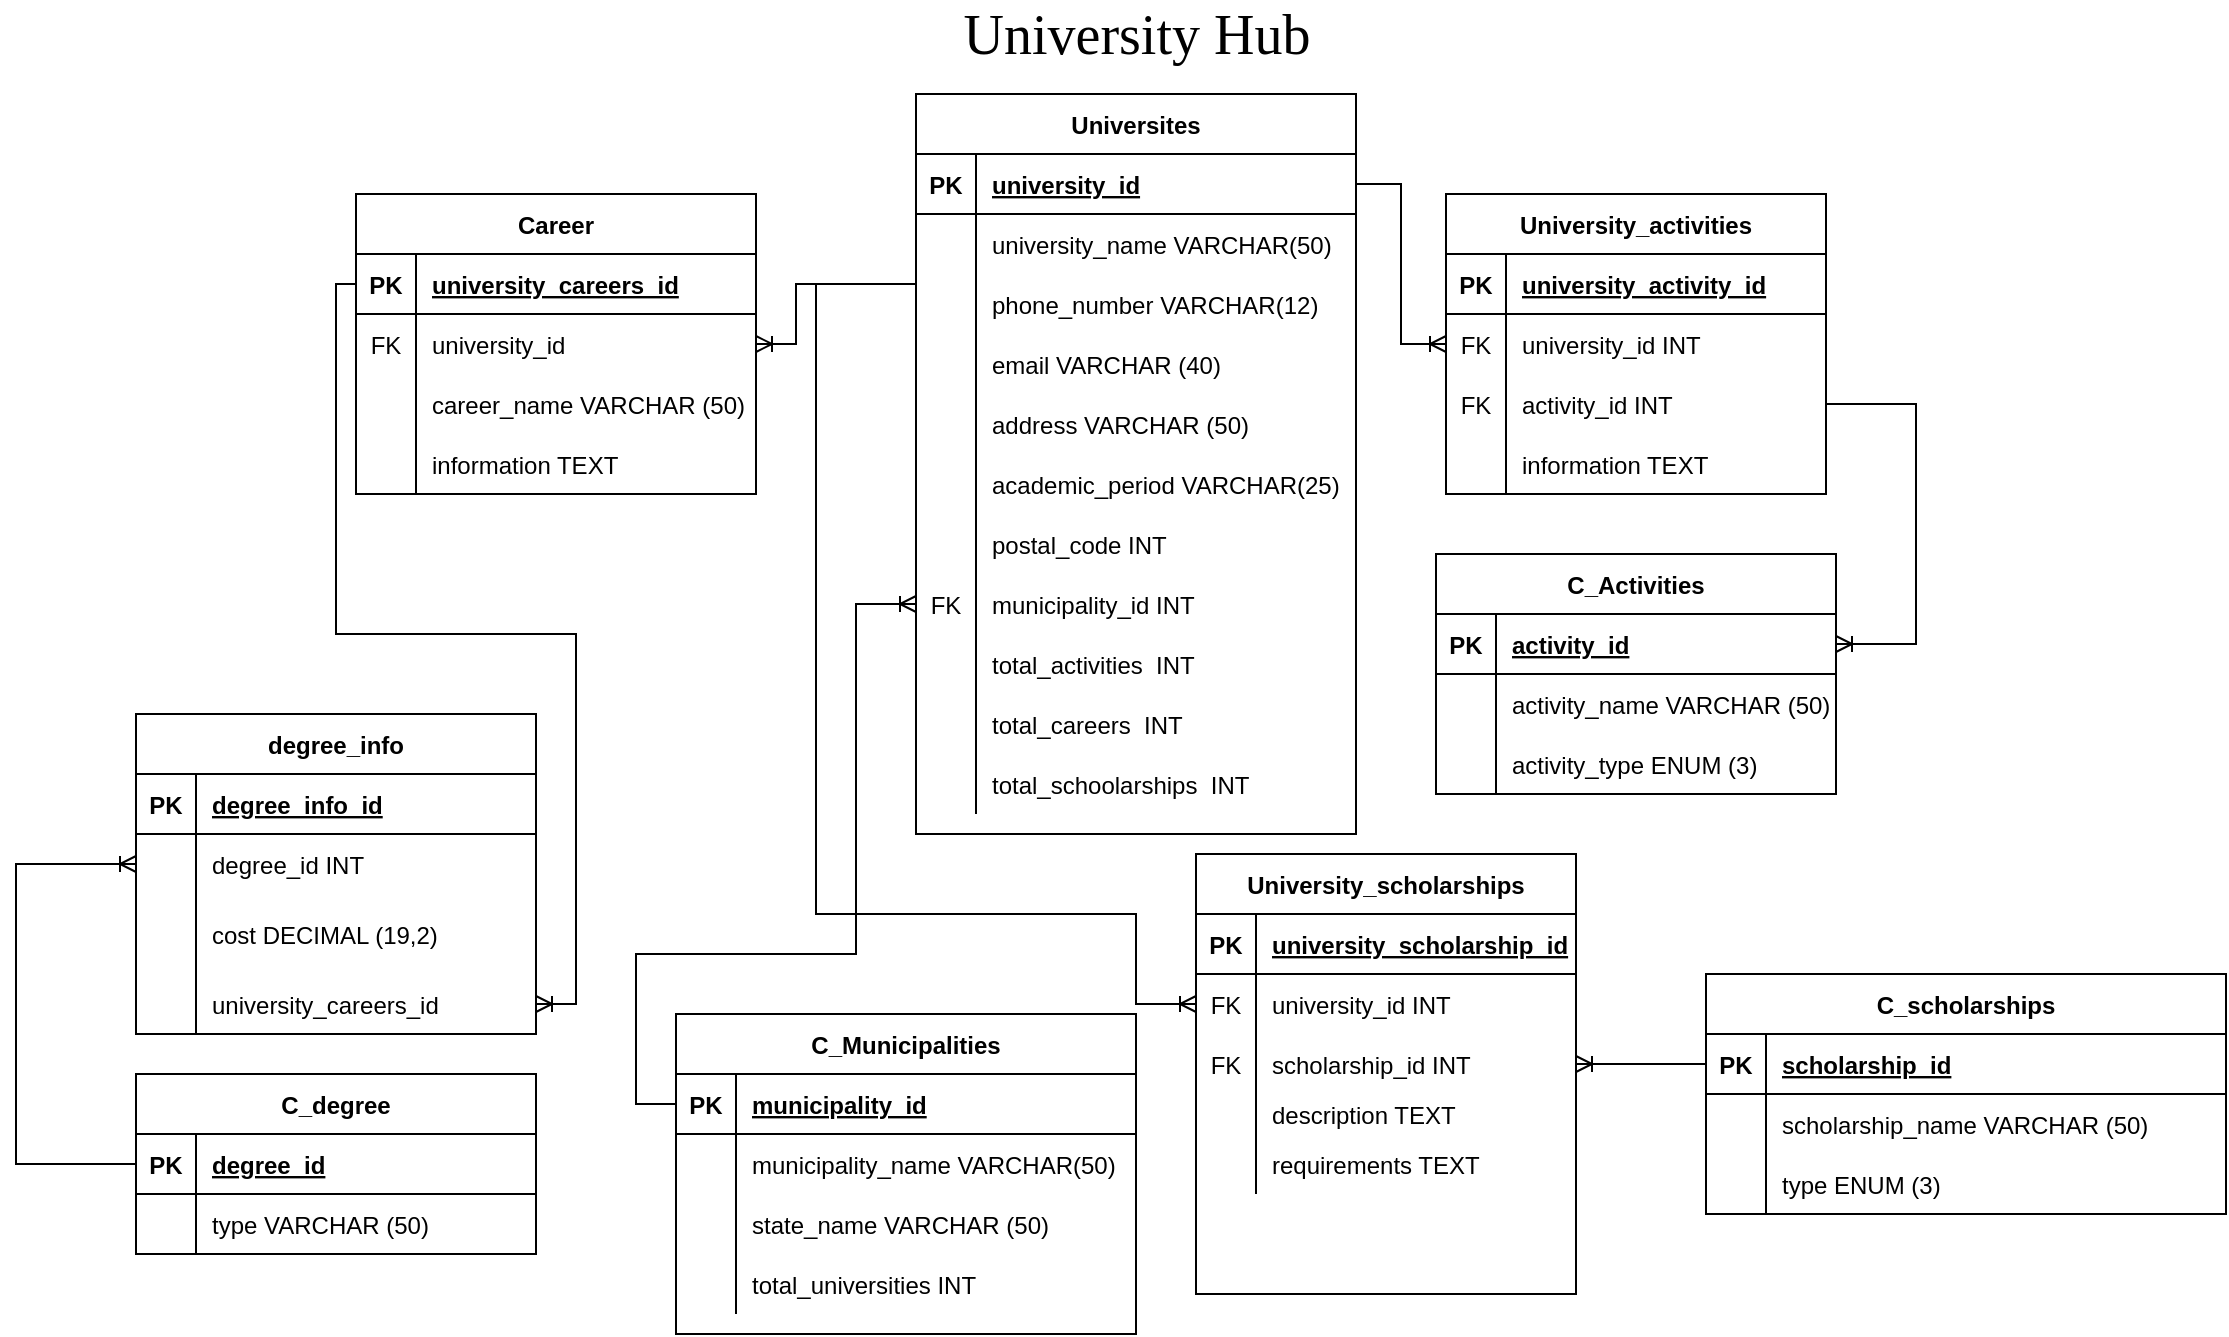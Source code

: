 <mxfile version="13.8.0" type="github">
  <diagram id="W1sH6OFh1roLbbkazUPK" name="Page-1">
    <mxGraphModel dx="1677" dy="483" grid="1" gridSize="10" guides="1" tooltips="1" connect="1" arrows="1" fold="1" page="1" pageScale="1" pageWidth="850" pageHeight="1100" math="0" shadow="0">
      <root>
        <mxCell id="0" />
        <mxCell id="1" parent="0" />
        <mxCell id="lba87AovnTTibqNIR0Lu-68" value="&lt;font style=&quot;font-size: 28px&quot; face=&quot;Times New Roman&quot;&gt;University Hub&lt;/font&gt;" style="text;html=1;align=center;verticalAlign=middle;resizable=0;points=[];autosize=1;" parent="1" vertex="1">
          <mxGeometry x="435" y="30" width="190" height="20" as="geometry" />
        </mxCell>
        <mxCell id="pxVktZgsF56bEJFusA_2-3" style="edgeStyle=orthogonalEdgeStyle;rounded=0;orthogonalLoop=1;jettySize=auto;html=1;exitX=0;exitY=0.5;exitDx=0;exitDy=0;entryX=1;entryY=0.5;entryDx=0;entryDy=0;startArrow=none;startFill=0;endArrow=ERoneToMany;endFill=0;" parent="1" source="lba87AovnTTibqNIR0Lu-54" target="qsJC-0brQPdeC4saic5G-62" edge="1">
          <mxGeometry relative="1" as="geometry">
            <Array as="points">
              <mxPoint x="420" y="165" />
              <mxPoint x="360" y="165" />
              <mxPoint x="360" y="195" />
            </Array>
          </mxGeometry>
        </mxCell>
        <mxCell id="pxVktZgsF56bEJFusA_2-8" style="rounded=0;orthogonalLoop=1;jettySize=auto;elbow=vertical;html=1;entryX=0;entryY=0.5;entryDx=0;entryDy=0;startArrow=none;startFill=0;endArrow=ERoneToMany;endFill=0;edgeStyle=orthogonalEdgeStyle;exitX=0;exitY=0.5;exitDx=0;exitDy=0;" parent="1" source="lba87AovnTTibqNIR0Lu-70" target="qsJC-0brQPdeC4saic5G-96" edge="1">
          <mxGeometry relative="1" as="geometry">
            <Array as="points">
              <mxPoint x="280" y="575" />
              <mxPoint x="280" y="500" />
              <mxPoint x="390" y="500" />
              <mxPoint x="390" y="325" />
            </Array>
            <mxPoint x="270" y="565" as="sourcePoint" />
          </mxGeometry>
        </mxCell>
        <mxCell id="pxVktZgsF56bEJFusA_2-9" style="edgeStyle=orthogonalEdgeStyle;rounded=0;orthogonalLoop=1;jettySize=auto;html=1;exitX=1;exitY=0.5;exitDx=0;exitDy=0;entryX=0;entryY=0.5;entryDx=0;entryDy=0;startArrow=none;startFill=0;endArrow=ERoneToMany;endFill=0;" parent="1" source="lba87AovnTTibqNIR0Lu-54" target="stJN1wXWKb7YKqjHWtWD-20" edge="1">
          <mxGeometry relative="1" as="geometry" />
        </mxCell>
        <mxCell id="pxVktZgsF56bEJFusA_2-10" style="edgeStyle=orthogonalEdgeStyle;rounded=0;orthogonalLoop=1;jettySize=auto;html=1;exitX=1;exitY=0.5;exitDx=0;exitDy=0;startArrow=none;startFill=0;endArrow=ERoneToMany;endFill=0;entryX=1;entryY=0.5;entryDx=0;entryDy=0;" parent="1" source="stJN1wXWKb7YKqjHWtWD-23" target="lba87AovnTTibqNIR0Lu-96" edge="1">
          <mxGeometry relative="1" as="geometry">
            <mxPoint x="950" y="420" as="targetPoint" />
            <Array as="points">
              <mxPoint x="920" y="225" />
              <mxPoint x="920" y="345" />
            </Array>
          </mxGeometry>
        </mxCell>
        <mxCell id="pxVktZgsF56bEJFusA_2-11" style="edgeStyle=orthogonalEdgeStyle;rounded=0;orthogonalLoop=1;jettySize=auto;html=1;startArrow=none;startFill=0;endArrow=ERoneToMany;endFill=0;exitX=0;exitY=0.5;exitDx=0;exitDy=0;entryX=0;entryY=0.5;entryDx=0;entryDy=0;" parent="1" source="lba87AovnTTibqNIR0Lu-54" target="1g-ScU-cDc40kMfAlM5p-13" edge="1">
          <mxGeometry relative="1" as="geometry">
            <Array as="points">
              <mxPoint x="420" y="165" />
              <mxPoint x="370" y="165" />
              <mxPoint x="370" y="480" />
              <mxPoint x="530" y="480" />
              <mxPoint x="530" y="525" />
            </Array>
            <mxPoint x="380" y="220" as="sourcePoint" />
            <mxPoint x="370" y="565" as="targetPoint" />
          </mxGeometry>
        </mxCell>
        <mxCell id="stJN1wXWKb7YKqjHWtWD-16" value="University_activities" style="shape=table;startSize=30;container=1;collapsible=1;childLayout=tableLayout;fixedRows=1;rowLines=0;fontStyle=1;align=center;resizeLast=1;" parent="1" vertex="1">
          <mxGeometry x="685" y="120" width="190" height="150" as="geometry" />
        </mxCell>
        <mxCell id="stJN1wXWKb7YKqjHWtWD-17" value="" style="shape=partialRectangle;collapsible=0;dropTarget=0;pointerEvents=0;fillColor=none;top=0;left=0;bottom=1;right=0;points=[[0,0.5],[1,0.5]];portConstraint=eastwest;" parent="stJN1wXWKb7YKqjHWtWD-16" vertex="1">
          <mxGeometry y="30" width="190" height="30" as="geometry" />
        </mxCell>
        <mxCell id="stJN1wXWKb7YKqjHWtWD-18" value="PK" style="shape=partialRectangle;connectable=0;fillColor=none;top=0;left=0;bottom=0;right=0;fontStyle=1;overflow=hidden;" parent="stJN1wXWKb7YKqjHWtWD-17" vertex="1">
          <mxGeometry width="30" height="30" as="geometry" />
        </mxCell>
        <mxCell id="stJN1wXWKb7YKqjHWtWD-19" value="university_activity_id" style="shape=partialRectangle;connectable=0;fillColor=none;top=0;left=0;bottom=0;right=0;align=left;spacingLeft=6;fontStyle=5;overflow=hidden;" parent="stJN1wXWKb7YKqjHWtWD-17" vertex="1">
          <mxGeometry x="30" width="160" height="30" as="geometry" />
        </mxCell>
        <mxCell id="stJN1wXWKb7YKqjHWtWD-20" value="" style="shape=partialRectangle;collapsible=0;dropTarget=0;pointerEvents=0;fillColor=none;top=0;left=0;bottom=0;right=0;points=[[0,0.5],[1,0.5]];portConstraint=eastwest;" parent="stJN1wXWKb7YKqjHWtWD-16" vertex="1">
          <mxGeometry y="60" width="190" height="30" as="geometry" />
        </mxCell>
        <mxCell id="stJN1wXWKb7YKqjHWtWD-21" value="FK" style="shape=partialRectangle;connectable=0;fillColor=none;top=0;left=0;bottom=0;right=0;editable=1;overflow=hidden;" parent="stJN1wXWKb7YKqjHWtWD-20" vertex="1">
          <mxGeometry width="30" height="30" as="geometry" />
        </mxCell>
        <mxCell id="stJN1wXWKb7YKqjHWtWD-22" value="university_id INT " style="shape=partialRectangle;connectable=0;fillColor=none;top=0;left=0;bottom=0;right=0;align=left;spacingLeft=6;overflow=hidden;" parent="stJN1wXWKb7YKqjHWtWD-20" vertex="1">
          <mxGeometry x="30" width="160" height="30" as="geometry" />
        </mxCell>
        <mxCell id="stJN1wXWKb7YKqjHWtWD-23" value="" style="shape=partialRectangle;collapsible=0;dropTarget=0;pointerEvents=0;fillColor=none;top=0;left=0;bottom=0;right=0;points=[[0,0.5],[1,0.5]];portConstraint=eastwest;" parent="stJN1wXWKb7YKqjHWtWD-16" vertex="1">
          <mxGeometry y="90" width="190" height="30" as="geometry" />
        </mxCell>
        <mxCell id="stJN1wXWKb7YKqjHWtWD-24" value="FK" style="shape=partialRectangle;connectable=0;fillColor=none;top=0;left=0;bottom=0;right=0;editable=1;overflow=hidden;" parent="stJN1wXWKb7YKqjHWtWD-23" vertex="1">
          <mxGeometry width="30" height="30" as="geometry" />
        </mxCell>
        <mxCell id="stJN1wXWKb7YKqjHWtWD-25" value="activity_id INT" style="shape=partialRectangle;connectable=0;fillColor=none;top=0;left=0;bottom=0;right=0;align=left;spacingLeft=6;overflow=hidden;" parent="stJN1wXWKb7YKqjHWtWD-23" vertex="1">
          <mxGeometry x="30" width="160" height="30" as="geometry" />
        </mxCell>
        <mxCell id="qsJC-0brQPdeC4saic5G-6" value="" style="shape=partialRectangle;collapsible=0;dropTarget=0;pointerEvents=0;fillColor=none;top=0;left=0;bottom=0;right=0;points=[[0,0.5],[1,0.5]];portConstraint=eastwest;" parent="stJN1wXWKb7YKqjHWtWD-16" vertex="1">
          <mxGeometry y="120" width="190" height="30" as="geometry" />
        </mxCell>
        <mxCell id="qsJC-0brQPdeC4saic5G-7" value="" style="shape=partialRectangle;connectable=0;fillColor=none;top=0;left=0;bottom=0;right=0;editable=1;overflow=hidden;" parent="qsJC-0brQPdeC4saic5G-6" vertex="1">
          <mxGeometry width="30" height="30" as="geometry" />
        </mxCell>
        <mxCell id="qsJC-0brQPdeC4saic5G-8" value="information TEXT" style="shape=partialRectangle;connectable=0;fillColor=none;top=0;left=0;bottom=0;right=0;align=left;spacingLeft=6;overflow=hidden;" parent="qsJC-0brQPdeC4saic5G-6" vertex="1">
          <mxGeometry x="30" width="160" height="30" as="geometry" />
        </mxCell>
        <mxCell id="1g-ScU-cDc40kMfAlM5p-40" style="edgeStyle=orthogonalEdgeStyle;rounded=0;orthogonalLoop=1;jettySize=auto;html=1;entryX=1;entryY=0.5;entryDx=0;entryDy=0;endArrow=ERoneToMany;endFill=0;" parent="1" source="JNHCOuILpo2n0i_o9hOy-5" target="1g-ScU-cDc40kMfAlM5p-16" edge="1">
          <mxGeometry relative="1" as="geometry" />
        </mxCell>
        <mxCell id="F77yTZBnepwY1_RPkBRX-1" style="edgeStyle=orthogonalEdgeStyle;rounded=0;orthogonalLoop=1;jettySize=auto;html=1;entryX=1;entryY=0.5;entryDx=0;entryDy=0;endArrow=ERoneToMany;endFill=0;" parent="1" source="qsJC-0brQPdeC4saic5G-59" target="r0kyA6fK4zzbFS_wmZIa-22" edge="1">
          <mxGeometry relative="1" as="geometry">
            <Array as="points">
              <mxPoint x="130" y="165" />
              <mxPoint x="130" y="340" />
              <mxPoint x="250" y="340" />
              <mxPoint x="250" y="525" />
            </Array>
          </mxGeometry>
        </mxCell>
        <mxCell id="F77yTZBnepwY1_RPkBRX-3" style="edgeStyle=orthogonalEdgeStyle;rounded=0;orthogonalLoop=1;jettySize=auto;html=1;entryX=0;entryY=0.5;entryDx=0;entryDy=0;startArrow=none;startFill=0;endArrow=ERoneToMany;endFill=0;exitX=0;exitY=0.5;exitDx=0;exitDy=0;" parent="1" source="r0kyA6fK4zzbFS_wmZIa-2" target="r0kyA6fK4zzbFS_wmZIa-16" edge="1">
          <mxGeometry relative="1" as="geometry">
            <Array as="points">
              <mxPoint x="-30" y="605" />
              <mxPoint x="-30" y="455" />
            </Array>
          </mxGeometry>
        </mxCell>
        <mxCell id="1g-ScU-cDc40kMfAlM5p-9" value="University_scholarships" style="shape=table;startSize=30;container=1;collapsible=1;childLayout=tableLayout;fixedRows=1;rowLines=0;fontStyle=1;align=center;resizeLast=1;" parent="1" vertex="1">
          <mxGeometry x="560" y="450" width="190" height="220" as="geometry" />
        </mxCell>
        <mxCell id="1g-ScU-cDc40kMfAlM5p-10" value="" style="shape=partialRectangle;collapsible=0;dropTarget=0;pointerEvents=0;fillColor=none;top=0;left=0;bottom=1;right=0;points=[[0,0.5],[1,0.5]];portConstraint=eastwest;" parent="1g-ScU-cDc40kMfAlM5p-9" vertex="1">
          <mxGeometry y="30" width="190" height="30" as="geometry" />
        </mxCell>
        <mxCell id="1g-ScU-cDc40kMfAlM5p-11" value="PK" style="shape=partialRectangle;connectable=0;fillColor=none;top=0;left=0;bottom=0;right=0;fontStyle=1;overflow=hidden;" parent="1g-ScU-cDc40kMfAlM5p-10" vertex="1">
          <mxGeometry width="30" height="30" as="geometry" />
        </mxCell>
        <mxCell id="1g-ScU-cDc40kMfAlM5p-12" value="university_scholarship_id" style="shape=partialRectangle;connectable=0;fillColor=none;top=0;left=0;bottom=0;right=0;align=left;spacingLeft=6;fontStyle=5;overflow=hidden;" parent="1g-ScU-cDc40kMfAlM5p-10" vertex="1">
          <mxGeometry x="30" width="160" height="30" as="geometry" />
        </mxCell>
        <mxCell id="1g-ScU-cDc40kMfAlM5p-13" value="" style="shape=partialRectangle;collapsible=0;dropTarget=0;pointerEvents=0;fillColor=none;top=0;left=0;bottom=0;right=0;points=[[0,0.5],[1,0.5]];portConstraint=eastwest;" parent="1g-ScU-cDc40kMfAlM5p-9" vertex="1">
          <mxGeometry y="60" width="190" height="30" as="geometry" />
        </mxCell>
        <mxCell id="1g-ScU-cDc40kMfAlM5p-14" value="FK" style="shape=partialRectangle;connectable=0;fillColor=none;top=0;left=0;bottom=0;right=0;editable=1;overflow=hidden;" parent="1g-ScU-cDc40kMfAlM5p-13" vertex="1">
          <mxGeometry width="30" height="30" as="geometry" />
        </mxCell>
        <mxCell id="1g-ScU-cDc40kMfAlM5p-15" value="university_id INT " style="shape=partialRectangle;connectable=0;fillColor=none;top=0;left=0;bottom=0;right=0;align=left;spacingLeft=6;overflow=hidden;" parent="1g-ScU-cDc40kMfAlM5p-13" vertex="1">
          <mxGeometry x="30" width="160" height="30" as="geometry" />
        </mxCell>
        <mxCell id="1g-ScU-cDc40kMfAlM5p-16" value="" style="shape=partialRectangle;collapsible=0;dropTarget=0;pointerEvents=0;fillColor=none;top=0;left=0;bottom=0;right=0;points=[[0,0.5],[1,0.5]];portConstraint=eastwest;" parent="1g-ScU-cDc40kMfAlM5p-9" vertex="1">
          <mxGeometry y="90" width="190" height="30" as="geometry" />
        </mxCell>
        <mxCell id="1g-ScU-cDc40kMfAlM5p-17" value="FK" style="shape=partialRectangle;connectable=0;fillColor=none;top=0;left=0;bottom=0;right=0;editable=1;overflow=hidden;" parent="1g-ScU-cDc40kMfAlM5p-16" vertex="1">
          <mxGeometry width="30" height="30" as="geometry" />
        </mxCell>
        <mxCell id="1g-ScU-cDc40kMfAlM5p-18" value="scholarship_id INT" style="shape=partialRectangle;connectable=0;fillColor=none;top=0;left=0;bottom=0;right=0;align=left;spacingLeft=6;overflow=hidden;" parent="1g-ScU-cDc40kMfAlM5p-16" vertex="1">
          <mxGeometry x="30" width="160" height="30" as="geometry" />
        </mxCell>
        <mxCell id="1g-ScU-cDc40kMfAlM5p-27" value="" style="shape=partialRectangle;collapsible=0;dropTarget=0;pointerEvents=0;fillColor=none;top=0;left=0;bottom=0;right=0;points=[[0,0.5],[1,0.5]];portConstraint=eastwest;" parent="1g-ScU-cDc40kMfAlM5p-9" vertex="1">
          <mxGeometry y="120" width="190" height="20" as="geometry" />
        </mxCell>
        <mxCell id="1g-ScU-cDc40kMfAlM5p-28" value="" style="shape=partialRectangle;connectable=0;fillColor=none;top=0;left=0;bottom=0;right=0;editable=1;overflow=hidden;" parent="1g-ScU-cDc40kMfAlM5p-27" vertex="1">
          <mxGeometry width="30" height="20" as="geometry" />
        </mxCell>
        <mxCell id="1g-ScU-cDc40kMfAlM5p-29" value="description TEXT" style="shape=partialRectangle;connectable=0;fillColor=none;top=0;left=0;bottom=0;right=0;align=left;spacingLeft=6;overflow=hidden;" parent="1g-ScU-cDc40kMfAlM5p-27" vertex="1">
          <mxGeometry x="30" width="160" height="20" as="geometry" />
        </mxCell>
        <mxCell id="1g-ScU-cDc40kMfAlM5p-33" value="" style="shape=partialRectangle;collapsible=0;dropTarget=0;pointerEvents=0;fillColor=none;top=0;left=0;bottom=0;right=0;points=[[0,0.5],[1,0.5]];portConstraint=eastwest;" parent="1g-ScU-cDc40kMfAlM5p-9" vertex="1">
          <mxGeometry y="140" width="190" height="30" as="geometry" />
        </mxCell>
        <mxCell id="1g-ScU-cDc40kMfAlM5p-34" value="" style="shape=partialRectangle;connectable=0;fillColor=none;top=0;left=0;bottom=0;right=0;editable=1;overflow=hidden;" parent="1g-ScU-cDc40kMfAlM5p-33" vertex="1">
          <mxGeometry width="30" height="30" as="geometry" />
        </mxCell>
        <mxCell id="1g-ScU-cDc40kMfAlM5p-35" value="requirements TEXT" style="shape=partialRectangle;connectable=0;fillColor=none;top=0;left=0;bottom=0;right=0;align=left;spacingLeft=6;overflow=hidden;" parent="1g-ScU-cDc40kMfAlM5p-33" vertex="1">
          <mxGeometry x="30" width="160" height="30" as="geometry" />
        </mxCell>
        <mxCell id="JNHCOuILpo2n0i_o9hOy-4" value="C_scholarships" style="shape=table;startSize=30;container=1;collapsible=1;childLayout=tableLayout;fixedRows=1;rowLines=0;fontStyle=1;align=center;resizeLast=1;" parent="1" vertex="1">
          <mxGeometry x="815" y="510" width="260" height="120" as="geometry" />
        </mxCell>
        <mxCell id="JNHCOuILpo2n0i_o9hOy-5" value="" style="shape=partialRectangle;collapsible=0;dropTarget=0;pointerEvents=0;fillColor=none;top=0;left=0;bottom=1;right=0;points=[[0,0.5],[1,0.5]];portConstraint=eastwest;" parent="JNHCOuILpo2n0i_o9hOy-4" vertex="1">
          <mxGeometry y="30" width="260" height="30" as="geometry" />
        </mxCell>
        <mxCell id="JNHCOuILpo2n0i_o9hOy-6" value="PK" style="shape=partialRectangle;connectable=0;fillColor=none;top=0;left=0;bottom=0;right=0;fontStyle=1;overflow=hidden;" parent="JNHCOuILpo2n0i_o9hOy-5" vertex="1">
          <mxGeometry width="30" height="30" as="geometry" />
        </mxCell>
        <mxCell id="JNHCOuILpo2n0i_o9hOy-7" value="scholarship_id" style="shape=partialRectangle;connectable=0;fillColor=none;top=0;left=0;bottom=0;right=0;align=left;spacingLeft=6;fontStyle=5;overflow=hidden;" parent="JNHCOuILpo2n0i_o9hOy-5" vertex="1">
          <mxGeometry x="30" width="230" height="30" as="geometry" />
        </mxCell>
        <mxCell id="JNHCOuILpo2n0i_o9hOy-8" value="" style="shape=partialRectangle;collapsible=0;dropTarget=0;pointerEvents=0;fillColor=none;top=0;left=0;bottom=0;right=0;points=[[0,0.5],[1,0.5]];portConstraint=eastwest;" parent="JNHCOuILpo2n0i_o9hOy-4" vertex="1">
          <mxGeometry y="60" width="260" height="30" as="geometry" />
        </mxCell>
        <mxCell id="JNHCOuILpo2n0i_o9hOy-9" value="" style="shape=partialRectangle;connectable=0;fillColor=none;top=0;left=0;bottom=0;right=0;editable=1;overflow=hidden;" parent="JNHCOuILpo2n0i_o9hOy-8" vertex="1">
          <mxGeometry width="30" height="30" as="geometry" />
        </mxCell>
        <mxCell id="JNHCOuILpo2n0i_o9hOy-10" value="scholarship_name VARCHAR (50)" style="shape=partialRectangle;connectable=0;fillColor=none;top=0;left=0;bottom=0;right=0;align=left;spacingLeft=6;overflow=hidden;" parent="JNHCOuILpo2n0i_o9hOy-8" vertex="1">
          <mxGeometry x="30" width="230" height="30" as="geometry" />
        </mxCell>
        <mxCell id="JNHCOuILpo2n0i_o9hOy-14" value="" style="shape=partialRectangle;collapsible=0;dropTarget=0;pointerEvents=0;fillColor=none;top=0;left=0;bottom=0;right=0;points=[[0,0.5],[1,0.5]];portConstraint=eastwest;" parent="JNHCOuILpo2n0i_o9hOy-4" vertex="1">
          <mxGeometry y="90" width="260" height="30" as="geometry" />
        </mxCell>
        <mxCell id="JNHCOuILpo2n0i_o9hOy-15" value="" style="shape=partialRectangle;connectable=0;fillColor=none;top=0;left=0;bottom=0;right=0;editable=1;overflow=hidden;" parent="JNHCOuILpo2n0i_o9hOy-14" vertex="1">
          <mxGeometry width="30" height="30" as="geometry" />
        </mxCell>
        <mxCell id="JNHCOuILpo2n0i_o9hOy-16" value="type ENUM (3)" style="shape=partialRectangle;connectable=0;fillColor=none;top=0;left=0;bottom=0;right=0;align=left;spacingLeft=6;overflow=hidden;" parent="JNHCOuILpo2n0i_o9hOy-14" vertex="1">
          <mxGeometry x="30" width="230" height="30" as="geometry" />
        </mxCell>
        <mxCell id="lba87AovnTTibqNIR0Lu-69" value="C_Municipalities" style="shape=table;startSize=30;container=1;collapsible=1;childLayout=tableLayout;fixedRows=1;rowLines=0;fontStyle=1;align=center;resizeLast=1;" parent="1" vertex="1">
          <mxGeometry x="300" y="530" width="230" height="160" as="geometry" />
        </mxCell>
        <mxCell id="lba87AovnTTibqNIR0Lu-70" value="" style="shape=partialRectangle;collapsible=0;dropTarget=0;pointerEvents=0;fillColor=none;top=0;left=0;bottom=1;right=0;points=[[0,0.5],[1,0.5]];portConstraint=eastwest;" parent="lba87AovnTTibqNIR0Lu-69" vertex="1">
          <mxGeometry y="30" width="230" height="30" as="geometry" />
        </mxCell>
        <mxCell id="lba87AovnTTibqNIR0Lu-71" value="PK" style="shape=partialRectangle;connectable=0;fillColor=none;top=0;left=0;bottom=0;right=0;fontStyle=1;overflow=hidden;" parent="lba87AovnTTibqNIR0Lu-70" vertex="1">
          <mxGeometry width="30" height="30" as="geometry" />
        </mxCell>
        <mxCell id="lba87AovnTTibqNIR0Lu-72" value="municipality_id" style="shape=partialRectangle;connectable=0;fillColor=none;top=0;left=0;bottom=0;right=0;align=left;spacingLeft=6;fontStyle=5;overflow=hidden;" parent="lba87AovnTTibqNIR0Lu-70" vertex="1">
          <mxGeometry x="30" width="200" height="30" as="geometry" />
        </mxCell>
        <mxCell id="lba87AovnTTibqNIR0Lu-73" value="" style="shape=partialRectangle;collapsible=0;dropTarget=0;pointerEvents=0;fillColor=none;top=0;left=0;bottom=0;right=0;points=[[0,0.5],[1,0.5]];portConstraint=eastwest;" parent="lba87AovnTTibqNIR0Lu-69" vertex="1">
          <mxGeometry y="60" width="230" height="30" as="geometry" />
        </mxCell>
        <mxCell id="lba87AovnTTibqNIR0Lu-74" value="" style="shape=partialRectangle;connectable=0;fillColor=none;top=0;left=0;bottom=0;right=0;editable=1;overflow=hidden;" parent="lba87AovnTTibqNIR0Lu-73" vertex="1">
          <mxGeometry width="30" height="30" as="geometry" />
        </mxCell>
        <mxCell id="lba87AovnTTibqNIR0Lu-75" value="municipality_name VARCHAR(50)" style="shape=partialRectangle;connectable=0;fillColor=none;top=0;left=0;bottom=0;right=0;align=left;spacingLeft=6;overflow=hidden;" parent="lba87AovnTTibqNIR0Lu-73" vertex="1">
          <mxGeometry x="30" width="200" height="30" as="geometry" />
        </mxCell>
        <mxCell id="lba87AovnTTibqNIR0Lu-76" value="" style="shape=partialRectangle;collapsible=0;dropTarget=0;pointerEvents=0;fillColor=none;top=0;left=0;bottom=0;right=0;points=[[0,0.5],[1,0.5]];portConstraint=eastwest;" parent="lba87AovnTTibqNIR0Lu-69" vertex="1">
          <mxGeometry y="90" width="230" height="30" as="geometry" />
        </mxCell>
        <mxCell id="lba87AovnTTibqNIR0Lu-77" value="" style="shape=partialRectangle;connectable=0;fillColor=none;top=0;left=0;bottom=0;right=0;editable=1;overflow=hidden;" parent="lba87AovnTTibqNIR0Lu-76" vertex="1">
          <mxGeometry width="30" height="30" as="geometry" />
        </mxCell>
        <mxCell id="lba87AovnTTibqNIR0Lu-78" value="state_name VARCHAR (50)" style="shape=partialRectangle;connectable=0;fillColor=none;top=0;left=0;bottom=0;right=0;align=left;spacingLeft=6;overflow=hidden;" parent="lba87AovnTTibqNIR0Lu-76" vertex="1">
          <mxGeometry x="30" width="200" height="30" as="geometry" />
        </mxCell>
        <mxCell id="R2dSOLeSsTXYsyFeUnN2-10" value="" style="shape=partialRectangle;collapsible=0;dropTarget=0;pointerEvents=0;fillColor=none;top=0;left=0;bottom=0;right=0;points=[[0,0.5],[1,0.5]];portConstraint=eastwest;" parent="lba87AovnTTibqNIR0Lu-69" vertex="1">
          <mxGeometry y="120" width="230" height="30" as="geometry" />
        </mxCell>
        <mxCell id="R2dSOLeSsTXYsyFeUnN2-11" value="" style="shape=partialRectangle;connectable=0;fillColor=none;top=0;left=0;bottom=0;right=0;editable=1;overflow=hidden;" parent="R2dSOLeSsTXYsyFeUnN2-10" vertex="1">
          <mxGeometry width="30" height="30" as="geometry" />
        </mxCell>
        <mxCell id="R2dSOLeSsTXYsyFeUnN2-12" value="total_universities INT" style="shape=partialRectangle;connectable=0;fillColor=none;top=0;left=0;bottom=0;right=0;align=left;spacingLeft=6;overflow=hidden;" parent="R2dSOLeSsTXYsyFeUnN2-10" vertex="1">
          <mxGeometry x="30" width="200" height="30" as="geometry" />
        </mxCell>
        <mxCell id="r0kyA6fK4zzbFS_wmZIa-12" value="degree_info" style="shape=table;startSize=30;container=1;collapsible=1;childLayout=tableLayout;fixedRows=1;rowLines=0;fontStyle=1;align=center;resizeLast=1;" parent="1" vertex="1">
          <mxGeometry x="30" y="380" width="200" height="160" as="geometry" />
        </mxCell>
        <mxCell id="r0kyA6fK4zzbFS_wmZIa-13" value="" style="shape=partialRectangle;collapsible=0;dropTarget=0;pointerEvents=0;fillColor=none;top=0;left=0;bottom=1;right=0;points=[[0,0.5],[1,0.5]];portConstraint=eastwest;" parent="r0kyA6fK4zzbFS_wmZIa-12" vertex="1">
          <mxGeometry y="30" width="200" height="30" as="geometry" />
        </mxCell>
        <mxCell id="r0kyA6fK4zzbFS_wmZIa-14" value="PK" style="shape=partialRectangle;connectable=0;fillColor=none;top=0;left=0;bottom=0;right=0;fontStyle=1;overflow=hidden;" parent="r0kyA6fK4zzbFS_wmZIa-13" vertex="1">
          <mxGeometry width="30" height="30" as="geometry" />
        </mxCell>
        <mxCell id="r0kyA6fK4zzbFS_wmZIa-15" value="degree_info_id" style="shape=partialRectangle;connectable=0;fillColor=none;top=0;left=0;bottom=0;right=0;align=left;spacingLeft=6;fontStyle=5;overflow=hidden;" parent="r0kyA6fK4zzbFS_wmZIa-13" vertex="1">
          <mxGeometry x="30" width="170" height="30" as="geometry" />
        </mxCell>
        <mxCell id="r0kyA6fK4zzbFS_wmZIa-16" value="" style="shape=partialRectangle;collapsible=0;dropTarget=0;pointerEvents=0;fillColor=none;top=0;left=0;bottom=0;right=0;points=[[0,0.5],[1,0.5]];portConstraint=eastwest;" parent="r0kyA6fK4zzbFS_wmZIa-12" vertex="1">
          <mxGeometry y="60" width="200" height="30" as="geometry" />
        </mxCell>
        <mxCell id="r0kyA6fK4zzbFS_wmZIa-17" value="" style="shape=partialRectangle;connectable=0;fillColor=none;top=0;left=0;bottom=0;right=0;editable=1;overflow=hidden;" parent="r0kyA6fK4zzbFS_wmZIa-16" vertex="1">
          <mxGeometry width="30" height="30" as="geometry" />
        </mxCell>
        <mxCell id="r0kyA6fK4zzbFS_wmZIa-18" value="degree_id INT" style="shape=partialRectangle;connectable=0;fillColor=none;top=0;left=0;bottom=0;right=0;align=left;spacingLeft=6;overflow=hidden;" parent="r0kyA6fK4zzbFS_wmZIa-16" vertex="1">
          <mxGeometry x="30" width="170" height="30" as="geometry" />
        </mxCell>
        <mxCell id="r0kyA6fK4zzbFS_wmZIa-19" value="" style="shape=partialRectangle;collapsible=0;dropTarget=0;pointerEvents=0;fillColor=none;top=0;left=0;bottom=0;right=0;points=[[0,0.5],[1,0.5]];portConstraint=eastwest;" parent="r0kyA6fK4zzbFS_wmZIa-12" vertex="1">
          <mxGeometry y="90" width="200" height="40" as="geometry" />
        </mxCell>
        <mxCell id="r0kyA6fK4zzbFS_wmZIa-20" value="" style="shape=partialRectangle;connectable=0;fillColor=none;top=0;left=0;bottom=0;right=0;editable=1;overflow=hidden;" parent="r0kyA6fK4zzbFS_wmZIa-19" vertex="1">
          <mxGeometry width="30" height="40" as="geometry" />
        </mxCell>
        <mxCell id="r0kyA6fK4zzbFS_wmZIa-21" value="cost DECIMAL (19,2)" style="shape=partialRectangle;connectable=0;fillColor=none;top=0;left=0;bottom=0;right=0;align=left;spacingLeft=6;overflow=hidden;" parent="r0kyA6fK4zzbFS_wmZIa-19" vertex="1">
          <mxGeometry x="30" width="170" height="40" as="geometry" />
        </mxCell>
        <mxCell id="r0kyA6fK4zzbFS_wmZIa-22" value="" style="shape=partialRectangle;collapsible=0;dropTarget=0;pointerEvents=0;fillColor=none;top=0;left=0;bottom=0;right=0;points=[[0,0.5],[1,0.5]];portConstraint=eastwest;" parent="r0kyA6fK4zzbFS_wmZIa-12" vertex="1">
          <mxGeometry y="130" width="200" height="30" as="geometry" />
        </mxCell>
        <mxCell id="r0kyA6fK4zzbFS_wmZIa-23" value="" style="shape=partialRectangle;connectable=0;fillColor=none;top=0;left=0;bottom=0;right=0;editable=1;overflow=hidden;" parent="r0kyA6fK4zzbFS_wmZIa-22" vertex="1">
          <mxGeometry width="30" height="30" as="geometry" />
        </mxCell>
        <mxCell id="r0kyA6fK4zzbFS_wmZIa-24" value="university_careers_id" style="shape=partialRectangle;connectable=0;fillColor=none;top=0;left=0;bottom=0;right=0;align=left;spacingLeft=6;overflow=hidden;" parent="r0kyA6fK4zzbFS_wmZIa-22" vertex="1">
          <mxGeometry x="30" width="170" height="30" as="geometry" />
        </mxCell>
        <mxCell id="r0kyA6fK4zzbFS_wmZIa-1" value="C_degree" style="shape=table;startSize=30;container=1;collapsible=1;childLayout=tableLayout;fixedRows=1;rowLines=0;fontStyle=1;align=center;resizeLast=1;" parent="1" vertex="1">
          <mxGeometry x="30" y="560" width="200" height="90" as="geometry" />
        </mxCell>
        <mxCell id="r0kyA6fK4zzbFS_wmZIa-2" value="" style="shape=partialRectangle;collapsible=0;dropTarget=0;pointerEvents=0;fillColor=none;top=0;left=0;bottom=1;right=0;points=[[0,0.5],[1,0.5]];portConstraint=eastwest;" parent="r0kyA6fK4zzbFS_wmZIa-1" vertex="1">
          <mxGeometry y="30" width="200" height="30" as="geometry" />
        </mxCell>
        <mxCell id="r0kyA6fK4zzbFS_wmZIa-3" value="PK" style="shape=partialRectangle;connectable=0;fillColor=none;top=0;left=0;bottom=0;right=0;fontStyle=1;overflow=hidden;" parent="r0kyA6fK4zzbFS_wmZIa-2" vertex="1">
          <mxGeometry width="30" height="30" as="geometry" />
        </mxCell>
        <mxCell id="r0kyA6fK4zzbFS_wmZIa-4" value="degree_id" style="shape=partialRectangle;connectable=0;fillColor=none;top=0;left=0;bottom=0;right=0;align=left;spacingLeft=6;fontStyle=5;overflow=hidden;" parent="r0kyA6fK4zzbFS_wmZIa-2" vertex="1">
          <mxGeometry x="30" width="170" height="30" as="geometry" />
        </mxCell>
        <mxCell id="r0kyA6fK4zzbFS_wmZIa-5" value="" style="shape=partialRectangle;collapsible=0;dropTarget=0;pointerEvents=0;fillColor=none;top=0;left=0;bottom=0;right=0;points=[[0,0.5],[1,0.5]];portConstraint=eastwest;" parent="r0kyA6fK4zzbFS_wmZIa-1" vertex="1">
          <mxGeometry y="60" width="200" height="30" as="geometry" />
        </mxCell>
        <mxCell id="r0kyA6fK4zzbFS_wmZIa-6" value="" style="shape=partialRectangle;connectable=0;fillColor=none;top=0;left=0;bottom=0;right=0;editable=1;overflow=hidden;" parent="r0kyA6fK4zzbFS_wmZIa-5" vertex="1">
          <mxGeometry width="30" height="30" as="geometry" />
        </mxCell>
        <mxCell id="r0kyA6fK4zzbFS_wmZIa-7" value="type VARCHAR (50)" style="shape=partialRectangle;connectable=0;fillColor=none;top=0;left=0;bottom=0;right=0;align=left;spacingLeft=6;overflow=hidden;" parent="r0kyA6fK4zzbFS_wmZIa-5" vertex="1">
          <mxGeometry x="30" width="170" height="30" as="geometry" />
        </mxCell>
        <mxCell id="lba87AovnTTibqNIR0Lu-95" value="C_Activities" style="shape=table;startSize=30;container=1;collapsible=1;childLayout=tableLayout;fixedRows=1;rowLines=0;fontStyle=1;align=center;resizeLast=1;" parent="1" vertex="1">
          <mxGeometry x="680" y="300" width="200" height="120" as="geometry" />
        </mxCell>
        <mxCell id="lba87AovnTTibqNIR0Lu-96" value="" style="shape=partialRectangle;collapsible=0;dropTarget=0;pointerEvents=0;fillColor=none;top=0;left=0;bottom=1;right=0;points=[[0,0.5],[1,0.5]];portConstraint=eastwest;" parent="lba87AovnTTibqNIR0Lu-95" vertex="1">
          <mxGeometry y="30" width="200" height="30" as="geometry" />
        </mxCell>
        <mxCell id="lba87AovnTTibqNIR0Lu-97" value="PK" style="shape=partialRectangle;connectable=0;fillColor=none;top=0;left=0;bottom=0;right=0;fontStyle=1;overflow=hidden;" parent="lba87AovnTTibqNIR0Lu-96" vertex="1">
          <mxGeometry width="30" height="30" as="geometry" />
        </mxCell>
        <mxCell id="lba87AovnTTibqNIR0Lu-98" value="activity_id" style="shape=partialRectangle;connectable=0;fillColor=none;top=0;left=0;bottom=0;right=0;align=left;spacingLeft=6;fontStyle=5;overflow=hidden;" parent="lba87AovnTTibqNIR0Lu-96" vertex="1">
          <mxGeometry x="30" width="170" height="30" as="geometry" />
        </mxCell>
        <mxCell id="lba87AovnTTibqNIR0Lu-99" value="" style="shape=partialRectangle;collapsible=0;dropTarget=0;pointerEvents=0;fillColor=none;top=0;left=0;bottom=0;right=0;points=[[0,0.5],[1,0.5]];portConstraint=eastwest;" parent="lba87AovnTTibqNIR0Lu-95" vertex="1">
          <mxGeometry y="60" width="200" height="30" as="geometry" />
        </mxCell>
        <mxCell id="lba87AovnTTibqNIR0Lu-100" value="" style="shape=partialRectangle;connectable=0;fillColor=none;top=0;left=0;bottom=0;right=0;editable=1;overflow=hidden;" parent="lba87AovnTTibqNIR0Lu-99" vertex="1">
          <mxGeometry width="30" height="30" as="geometry" />
        </mxCell>
        <mxCell id="lba87AovnTTibqNIR0Lu-101" value="activity_name VARCHAR (50)" style="shape=partialRectangle;connectable=0;fillColor=none;top=0;left=0;bottom=0;right=0;align=left;spacingLeft=6;overflow=hidden;" parent="lba87AovnTTibqNIR0Lu-99" vertex="1">
          <mxGeometry x="30" width="170" height="30" as="geometry" />
        </mxCell>
        <mxCell id="lba87AovnTTibqNIR0Lu-102" value="" style="shape=partialRectangle;collapsible=0;dropTarget=0;pointerEvents=0;fillColor=none;top=0;left=0;bottom=0;right=0;points=[[0,0.5],[1,0.5]];portConstraint=eastwest;" parent="lba87AovnTTibqNIR0Lu-95" vertex="1">
          <mxGeometry y="90" width="200" height="30" as="geometry" />
        </mxCell>
        <mxCell id="lba87AovnTTibqNIR0Lu-103" value="" style="shape=partialRectangle;connectable=0;fillColor=none;top=0;left=0;bottom=0;right=0;editable=1;overflow=hidden;" parent="lba87AovnTTibqNIR0Lu-102" vertex="1">
          <mxGeometry width="30" height="30" as="geometry" />
        </mxCell>
        <mxCell id="lba87AovnTTibqNIR0Lu-104" value="activity_type ENUM (3)" style="shape=partialRectangle;connectable=0;fillColor=none;top=0;left=0;bottom=0;right=0;align=left;spacingLeft=6;overflow=hidden;" parent="lba87AovnTTibqNIR0Lu-102" vertex="1">
          <mxGeometry x="30" width="170" height="30" as="geometry" />
        </mxCell>
        <mxCell id="qsJC-0brQPdeC4saic5G-58" value="Career" style="shape=table;startSize=30;container=1;collapsible=1;childLayout=tableLayout;fixedRows=1;rowLines=0;fontStyle=1;align=center;resizeLast=1;" parent="1" vertex="1">
          <mxGeometry x="140" y="120" width="200" height="150" as="geometry" />
        </mxCell>
        <mxCell id="qsJC-0brQPdeC4saic5G-59" value="" style="shape=partialRectangle;collapsible=0;dropTarget=0;pointerEvents=0;fillColor=none;top=0;left=0;bottom=1;right=0;points=[[0,0.5],[1,0.5]];portConstraint=eastwest;" parent="qsJC-0brQPdeC4saic5G-58" vertex="1">
          <mxGeometry y="30" width="200" height="30" as="geometry" />
        </mxCell>
        <mxCell id="qsJC-0brQPdeC4saic5G-60" value="PK" style="shape=partialRectangle;connectable=0;fillColor=none;top=0;left=0;bottom=0;right=0;fontStyle=1;overflow=hidden;" parent="qsJC-0brQPdeC4saic5G-59" vertex="1">
          <mxGeometry width="30" height="30" as="geometry" />
        </mxCell>
        <mxCell id="qsJC-0brQPdeC4saic5G-61" value="university_careers_id" style="shape=partialRectangle;connectable=0;fillColor=none;top=0;left=0;bottom=0;right=0;align=left;spacingLeft=6;fontStyle=5;overflow=hidden;" parent="qsJC-0brQPdeC4saic5G-59" vertex="1">
          <mxGeometry x="30" width="170" height="30" as="geometry" />
        </mxCell>
        <mxCell id="qsJC-0brQPdeC4saic5G-62" value="" style="shape=partialRectangle;collapsible=0;dropTarget=0;pointerEvents=0;fillColor=none;top=0;left=0;bottom=0;right=0;points=[[0,0.5],[1,0.5]];portConstraint=eastwest;" parent="qsJC-0brQPdeC4saic5G-58" vertex="1">
          <mxGeometry y="60" width="200" height="30" as="geometry" />
        </mxCell>
        <mxCell id="qsJC-0brQPdeC4saic5G-63" value="FK" style="shape=partialRectangle;connectable=0;fillColor=none;top=0;left=0;bottom=0;right=0;editable=1;overflow=hidden;" parent="qsJC-0brQPdeC4saic5G-62" vertex="1">
          <mxGeometry width="30" height="30" as="geometry" />
        </mxCell>
        <mxCell id="qsJC-0brQPdeC4saic5G-64" value="university_id" style="shape=partialRectangle;connectable=0;fillColor=none;top=0;left=0;bottom=0;right=0;align=left;spacingLeft=6;overflow=hidden;" parent="qsJC-0brQPdeC4saic5G-62" vertex="1">
          <mxGeometry x="30" width="170" height="30" as="geometry" />
        </mxCell>
        <mxCell id="qsJC-0brQPdeC4saic5G-65" value="" style="shape=partialRectangle;collapsible=0;dropTarget=0;pointerEvents=0;fillColor=none;top=0;left=0;bottom=0;right=0;points=[[0,0.5],[1,0.5]];portConstraint=eastwest;" parent="qsJC-0brQPdeC4saic5G-58" vertex="1">
          <mxGeometry y="90" width="200" height="30" as="geometry" />
        </mxCell>
        <mxCell id="qsJC-0brQPdeC4saic5G-66" value="" style="shape=partialRectangle;connectable=0;fillColor=none;top=0;left=0;bottom=0;right=0;editable=1;overflow=hidden;" parent="qsJC-0brQPdeC4saic5G-65" vertex="1">
          <mxGeometry width="30" height="30" as="geometry" />
        </mxCell>
        <mxCell id="qsJC-0brQPdeC4saic5G-67" value="career_name VARCHAR (50)" style="shape=partialRectangle;connectable=0;fillColor=none;top=0;left=0;bottom=0;right=0;align=left;spacingLeft=6;overflow=hidden;" parent="qsJC-0brQPdeC4saic5G-65" vertex="1">
          <mxGeometry x="30" width="170" height="30" as="geometry" />
        </mxCell>
        <mxCell id="pxVktZgsF56bEJFusA_2-17" value="" style="shape=partialRectangle;collapsible=0;dropTarget=0;pointerEvents=0;fillColor=none;top=0;left=0;bottom=0;right=0;points=[[0,0.5],[1,0.5]];portConstraint=eastwest;" parent="qsJC-0brQPdeC4saic5G-58" vertex="1">
          <mxGeometry y="120" width="200" height="30" as="geometry" />
        </mxCell>
        <mxCell id="pxVktZgsF56bEJFusA_2-18" value="" style="shape=partialRectangle;connectable=0;fillColor=none;top=0;left=0;bottom=0;right=0;editable=1;overflow=hidden;" parent="pxVktZgsF56bEJFusA_2-17" vertex="1">
          <mxGeometry width="30" height="30" as="geometry" />
        </mxCell>
        <mxCell id="pxVktZgsF56bEJFusA_2-19" value="information TEXT" style="shape=partialRectangle;connectable=0;fillColor=none;top=0;left=0;bottom=0;right=0;align=left;spacingLeft=6;overflow=hidden;" parent="pxVktZgsF56bEJFusA_2-17" vertex="1">
          <mxGeometry x="30" width="170" height="30" as="geometry" />
        </mxCell>
        <mxCell id="lba87AovnTTibqNIR0Lu-53" value="Universites" style="shape=table;startSize=30;container=1;collapsible=1;childLayout=tableLayout;fixedRows=1;rowLines=0;fontStyle=1;align=center;resizeLast=1;" parent="1" vertex="1">
          <mxGeometry x="420" y="70" width="220" height="370" as="geometry" />
        </mxCell>
        <mxCell id="lba87AovnTTibqNIR0Lu-54" value="" style="shape=partialRectangle;collapsible=0;dropTarget=0;pointerEvents=0;fillColor=none;top=0;left=0;bottom=1;right=0;points=[[0,0.5],[1,0.5]];portConstraint=eastwest;" parent="lba87AovnTTibqNIR0Lu-53" vertex="1">
          <mxGeometry y="30" width="220" height="30" as="geometry" />
        </mxCell>
        <mxCell id="lba87AovnTTibqNIR0Lu-55" value="PK" style="shape=partialRectangle;connectable=0;fillColor=none;top=0;left=0;bottom=0;right=0;fontStyle=1;overflow=hidden;" parent="lba87AovnTTibqNIR0Lu-54" vertex="1">
          <mxGeometry width="30" height="30" as="geometry" />
        </mxCell>
        <mxCell id="lba87AovnTTibqNIR0Lu-56" value="university_id" style="shape=partialRectangle;connectable=0;fillColor=none;top=0;left=0;bottom=0;right=0;align=left;spacingLeft=6;fontStyle=5;overflow=hidden;" parent="lba87AovnTTibqNIR0Lu-54" vertex="1">
          <mxGeometry x="30" width="190" height="30" as="geometry" />
        </mxCell>
        <mxCell id="lba87AovnTTibqNIR0Lu-57" value="" style="shape=partialRectangle;collapsible=0;dropTarget=0;pointerEvents=0;fillColor=none;top=0;left=0;bottom=0;right=0;points=[[0,0.5],[1,0.5]];portConstraint=eastwest;" parent="lba87AovnTTibqNIR0Lu-53" vertex="1">
          <mxGeometry y="60" width="220" height="30" as="geometry" />
        </mxCell>
        <mxCell id="lba87AovnTTibqNIR0Lu-58" value="" style="shape=partialRectangle;connectable=0;fillColor=none;top=0;left=0;bottom=0;right=0;editable=1;overflow=hidden;" parent="lba87AovnTTibqNIR0Lu-57" vertex="1">
          <mxGeometry width="30" height="30" as="geometry" />
        </mxCell>
        <mxCell id="lba87AovnTTibqNIR0Lu-59" value="university_name VARCHAR(50)" style="shape=partialRectangle;connectable=0;fillColor=none;top=0;left=0;bottom=0;right=0;align=left;spacingLeft=6;overflow=hidden;" parent="lba87AovnTTibqNIR0Lu-57" vertex="1">
          <mxGeometry x="30" width="190" height="30" as="geometry" />
        </mxCell>
        <mxCell id="lba87AovnTTibqNIR0Lu-60" value="" style="shape=partialRectangle;collapsible=0;dropTarget=0;pointerEvents=0;fillColor=none;top=0;left=0;bottom=0;right=0;points=[[0,0.5],[1,0.5]];portConstraint=eastwest;" parent="lba87AovnTTibqNIR0Lu-53" vertex="1">
          <mxGeometry y="90" width="220" height="30" as="geometry" />
        </mxCell>
        <mxCell id="lba87AovnTTibqNIR0Lu-61" value="" style="shape=partialRectangle;connectable=0;fillColor=none;top=0;left=0;bottom=0;right=0;editable=1;overflow=hidden;" parent="lba87AovnTTibqNIR0Lu-60" vertex="1">
          <mxGeometry width="30" height="30" as="geometry" />
        </mxCell>
        <mxCell id="lba87AovnTTibqNIR0Lu-62" value="phone_number VARCHAR(12)" style="shape=partialRectangle;connectable=0;fillColor=none;top=0;left=0;bottom=0;right=0;align=left;spacingLeft=6;overflow=hidden;" parent="lba87AovnTTibqNIR0Lu-60" vertex="1">
          <mxGeometry x="30" width="190" height="30" as="geometry" />
        </mxCell>
        <mxCell id="lba87AovnTTibqNIR0Lu-63" value="" style="shape=partialRectangle;collapsible=0;dropTarget=0;pointerEvents=0;fillColor=none;top=0;left=0;bottom=0;right=0;points=[[0,0.5],[1,0.5]];portConstraint=eastwest;" parent="lba87AovnTTibqNIR0Lu-53" vertex="1">
          <mxGeometry y="120" width="220" height="30" as="geometry" />
        </mxCell>
        <mxCell id="lba87AovnTTibqNIR0Lu-64" value="" style="shape=partialRectangle;connectable=0;fillColor=none;top=0;left=0;bottom=0;right=0;editable=1;overflow=hidden;" parent="lba87AovnTTibqNIR0Lu-63" vertex="1">
          <mxGeometry width="30" height="30" as="geometry" />
        </mxCell>
        <mxCell id="lba87AovnTTibqNIR0Lu-65" value="email VARCHAR (40)" style="shape=partialRectangle;connectable=0;fillColor=none;top=0;left=0;bottom=0;right=0;align=left;spacingLeft=6;overflow=hidden;" parent="lba87AovnTTibqNIR0Lu-63" vertex="1">
          <mxGeometry x="30" width="190" height="30" as="geometry" />
        </mxCell>
        <mxCell id="qsJC-0brQPdeC4saic5G-24" value="" style="shape=partialRectangle;collapsible=0;dropTarget=0;pointerEvents=0;fillColor=none;top=0;left=0;bottom=0;right=0;points=[[0,0.5],[1,0.5]];portConstraint=eastwest;" parent="lba87AovnTTibqNIR0Lu-53" vertex="1">
          <mxGeometry y="150" width="220" height="30" as="geometry" />
        </mxCell>
        <mxCell id="qsJC-0brQPdeC4saic5G-25" value="" style="shape=partialRectangle;connectable=0;fillColor=none;top=0;left=0;bottom=0;right=0;editable=1;overflow=hidden;" parent="qsJC-0brQPdeC4saic5G-24" vertex="1">
          <mxGeometry width="30" height="30" as="geometry" />
        </mxCell>
        <mxCell id="qsJC-0brQPdeC4saic5G-26" value="address VARCHAR (50)" style="shape=partialRectangle;connectable=0;fillColor=none;top=0;left=0;bottom=0;right=0;align=left;spacingLeft=6;overflow=hidden;" parent="qsJC-0brQPdeC4saic5G-24" vertex="1">
          <mxGeometry x="30" width="190" height="30" as="geometry" />
        </mxCell>
        <mxCell id="qsJC-0brQPdeC4saic5G-27" value="" style="shape=partialRectangle;collapsible=0;dropTarget=0;pointerEvents=0;fillColor=none;top=0;left=0;bottom=0;right=0;points=[[0,0.5],[1,0.5]];portConstraint=eastwest;" parent="lba87AovnTTibqNIR0Lu-53" vertex="1">
          <mxGeometry y="180" width="220" height="30" as="geometry" />
        </mxCell>
        <mxCell id="qsJC-0brQPdeC4saic5G-28" value="" style="shape=partialRectangle;connectable=0;fillColor=none;top=0;left=0;bottom=0;right=0;editable=1;overflow=hidden;" parent="qsJC-0brQPdeC4saic5G-27" vertex="1">
          <mxGeometry width="30" height="30" as="geometry" />
        </mxCell>
        <mxCell id="qsJC-0brQPdeC4saic5G-29" value="academic_period VARCHAR(25)" style="shape=partialRectangle;connectable=0;fillColor=none;top=0;left=0;bottom=0;right=0;align=left;spacingLeft=6;overflow=hidden;" parent="qsJC-0brQPdeC4saic5G-27" vertex="1">
          <mxGeometry x="30" width="190" height="30" as="geometry" />
        </mxCell>
        <mxCell id="qsJC-0brQPdeC4saic5G-30" value="" style="shape=partialRectangle;collapsible=0;dropTarget=0;pointerEvents=0;fillColor=none;top=0;left=0;bottom=0;right=0;points=[[0,0.5],[1,0.5]];portConstraint=eastwest;" parent="lba87AovnTTibqNIR0Lu-53" vertex="1">
          <mxGeometry y="210" width="220" height="30" as="geometry" />
        </mxCell>
        <mxCell id="qsJC-0brQPdeC4saic5G-31" value="" style="shape=partialRectangle;connectable=0;fillColor=none;top=0;left=0;bottom=0;right=0;editable=1;overflow=hidden;" parent="qsJC-0brQPdeC4saic5G-30" vertex="1">
          <mxGeometry width="30" height="30" as="geometry" />
        </mxCell>
        <mxCell id="qsJC-0brQPdeC4saic5G-32" value="postal_code INT" style="shape=partialRectangle;connectable=0;fillColor=none;top=0;left=0;bottom=0;right=0;align=left;spacingLeft=6;overflow=hidden;" parent="qsJC-0brQPdeC4saic5G-30" vertex="1">
          <mxGeometry x="30" width="190" height="30" as="geometry" />
        </mxCell>
        <mxCell id="qsJC-0brQPdeC4saic5G-96" value="" style="shape=partialRectangle;collapsible=0;dropTarget=0;pointerEvents=0;fillColor=none;top=0;left=0;bottom=0;right=0;points=[[0,0.5],[1,0.5]];portConstraint=eastwest;" parent="lba87AovnTTibqNIR0Lu-53" vertex="1">
          <mxGeometry y="240" width="220" height="30" as="geometry" />
        </mxCell>
        <mxCell id="qsJC-0brQPdeC4saic5G-97" value="FK" style="shape=partialRectangle;connectable=0;fillColor=none;top=0;left=0;bottom=0;right=0;editable=1;overflow=hidden;" parent="qsJC-0brQPdeC4saic5G-96" vertex="1">
          <mxGeometry width="30" height="30" as="geometry" />
        </mxCell>
        <mxCell id="qsJC-0brQPdeC4saic5G-98" value="municipality_id INT" style="shape=partialRectangle;connectable=0;fillColor=none;top=0;left=0;bottom=0;right=0;align=left;spacingLeft=6;overflow=hidden;" parent="qsJC-0brQPdeC4saic5G-96" vertex="1">
          <mxGeometry x="30" width="190" height="30" as="geometry" />
        </mxCell>
        <mxCell id="R2dSOLeSsTXYsyFeUnN2-1" value="" style="shape=partialRectangle;collapsible=0;dropTarget=0;pointerEvents=0;fillColor=none;top=0;left=0;bottom=0;right=0;points=[[0,0.5],[1,0.5]];portConstraint=eastwest;" parent="lba87AovnTTibqNIR0Lu-53" vertex="1">
          <mxGeometry y="270" width="220" height="30" as="geometry" />
        </mxCell>
        <mxCell id="R2dSOLeSsTXYsyFeUnN2-2" value="" style="shape=partialRectangle;connectable=0;fillColor=none;top=0;left=0;bottom=0;right=0;editable=1;overflow=hidden;" parent="R2dSOLeSsTXYsyFeUnN2-1" vertex="1">
          <mxGeometry width="30" height="30" as="geometry" />
        </mxCell>
        <mxCell id="R2dSOLeSsTXYsyFeUnN2-3" value="total_activities  INT" style="shape=partialRectangle;connectable=0;fillColor=none;top=0;left=0;bottom=0;right=0;align=left;spacingLeft=6;overflow=hidden;" parent="R2dSOLeSsTXYsyFeUnN2-1" vertex="1">
          <mxGeometry x="30" width="190" height="30" as="geometry" />
        </mxCell>
        <mxCell id="R2dSOLeSsTXYsyFeUnN2-4" value="" style="shape=partialRectangle;collapsible=0;dropTarget=0;pointerEvents=0;fillColor=none;top=0;left=0;bottom=0;right=0;points=[[0,0.5],[1,0.5]];portConstraint=eastwest;" parent="lba87AovnTTibqNIR0Lu-53" vertex="1">
          <mxGeometry y="300" width="220" height="30" as="geometry" />
        </mxCell>
        <mxCell id="R2dSOLeSsTXYsyFeUnN2-5" value="" style="shape=partialRectangle;connectable=0;fillColor=none;top=0;left=0;bottom=0;right=0;editable=1;overflow=hidden;" parent="R2dSOLeSsTXYsyFeUnN2-4" vertex="1">
          <mxGeometry width="30" height="30" as="geometry" />
        </mxCell>
        <mxCell id="R2dSOLeSsTXYsyFeUnN2-6" value="total_careers  INT" style="shape=partialRectangle;connectable=0;fillColor=none;top=0;left=0;bottom=0;right=0;align=left;spacingLeft=6;overflow=hidden;" parent="R2dSOLeSsTXYsyFeUnN2-4" vertex="1">
          <mxGeometry x="30" width="190" height="30" as="geometry" />
        </mxCell>
        <mxCell id="R2dSOLeSsTXYsyFeUnN2-7" value="" style="shape=partialRectangle;collapsible=0;dropTarget=0;pointerEvents=0;fillColor=none;top=0;left=0;bottom=0;right=0;points=[[0,0.5],[1,0.5]];portConstraint=eastwest;" parent="lba87AovnTTibqNIR0Lu-53" vertex="1">
          <mxGeometry y="330" width="220" height="30" as="geometry" />
        </mxCell>
        <mxCell id="R2dSOLeSsTXYsyFeUnN2-8" value="" style="shape=partialRectangle;connectable=0;fillColor=none;top=0;left=0;bottom=0;right=0;editable=1;overflow=hidden;" parent="R2dSOLeSsTXYsyFeUnN2-7" vertex="1">
          <mxGeometry width="30" height="30" as="geometry" />
        </mxCell>
        <mxCell id="R2dSOLeSsTXYsyFeUnN2-9" value="total_schoolarships  INT" style="shape=partialRectangle;connectable=0;fillColor=none;top=0;left=0;bottom=0;right=0;align=left;spacingLeft=6;overflow=hidden;" parent="R2dSOLeSsTXYsyFeUnN2-7" vertex="1">
          <mxGeometry x="30" width="190" height="30" as="geometry" />
        </mxCell>
      </root>
    </mxGraphModel>
  </diagram>
</mxfile>
